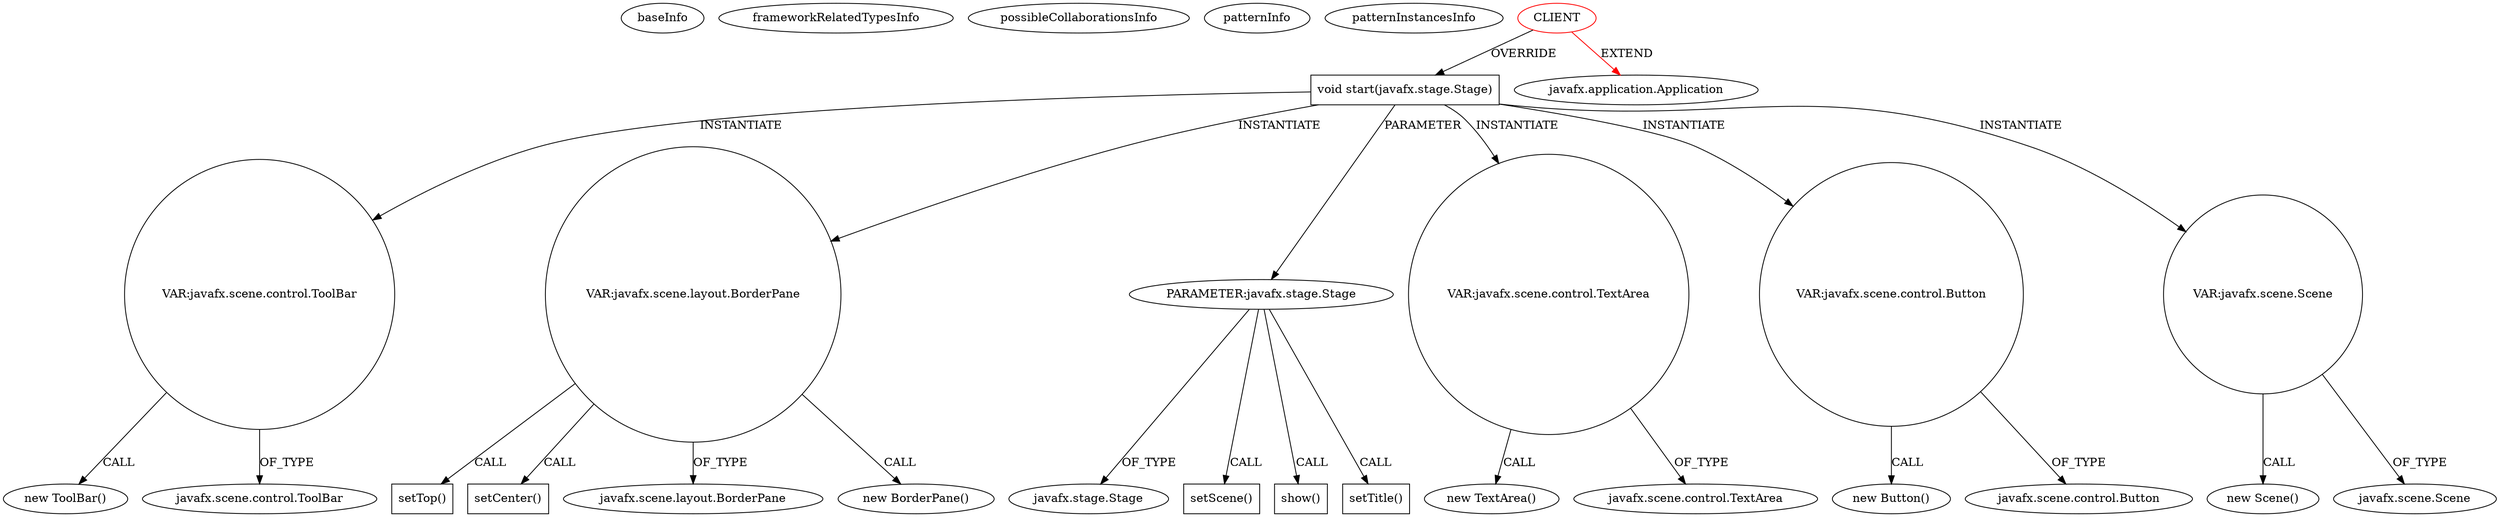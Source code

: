 digraph {
baseInfo[graphId=3659,category="pattern",isAnonymous=false,possibleRelation=false]
frameworkRelatedTypesInfo[0="javafx.application.Application"]
possibleCollaborationsInfo[]
patternInfo[frequency=2.0,patternRootClient=0]
patternInstancesInfo[0="guigarage-mastering-javafx-controls~/guigarage-mastering-javafx-controls/mastering-javafx-controls-master/src/main/java/com/guigarage/chapter2/UnifiedStageDemo.java~UnifiedStageDemo~2848",1="guigarage-mastering-javafx-controls~/guigarage-mastering-javafx-controls/mastering-javafx-controls-master/src/main/java/com/guigarage/chapter5/SeperatorInToolbarDemo.java~SeperatorInToolbarDemo~2872"]
8[label="new ToolBar()",vertexType="CONSTRUCTOR_CALL",isFrameworkType=false]
9[label="VAR:javafx.scene.control.ToolBar",vertexType="VARIABLE_EXPRESION",isFrameworkType=false,shape=circle]
10[label="javafx.scene.control.ToolBar",vertexType="FRAMEWORK_CLASS_TYPE",isFrameworkType=false]
2[label="void start(javafx.stage.Stage)",vertexType="OVERRIDING_METHOD_DECLARATION",isFrameworkType=false,shape=box]
12[label="VAR:javafx.scene.layout.BorderPane",vertexType="VARIABLE_EXPRESION",isFrameworkType=false,shape=circle]
0[label="CLIENT",vertexType="ROOT_CLIENT_CLASS_DECLARATION",isFrameworkType=false,color=red]
3[label="PARAMETER:javafx.stage.Stage",vertexType="PARAMETER_DECLARATION",isFrameworkType=false]
15[label="setTop()",vertexType="INSIDE_CALL",isFrameworkType=false,shape=box]
17[label="setCenter()",vertexType="INSIDE_CALL",isFrameworkType=false,shape=box]
13[label="javafx.scene.layout.BorderPane",vertexType="FRAMEWORK_CLASS_TYPE",isFrameworkType=false]
19[label="VAR:javafx.scene.control.TextArea",vertexType="VARIABLE_EXPRESION",isFrameworkType=false,shape=circle]
11[label="new BorderPane()",vertexType="CONSTRUCTOR_CALL",isFrameworkType=false]
18[label="new TextArea()",vertexType="CONSTRUCTOR_CALL",isFrameworkType=false]
6[label="VAR:javafx.scene.control.Button",vertexType="VARIABLE_EXPRESION",isFrameworkType=false,shape=circle]
4[label="javafx.stage.Stage",vertexType="FRAMEWORK_CLASS_TYPE",isFrameworkType=false]
5[label="new Button()",vertexType="CONSTRUCTOR_CALL",isFrameworkType=false]
27[label="setScene()",vertexType="INSIDE_CALL",isFrameworkType=false,shape=box]
33[label="show()",vertexType="INSIDE_CALL",isFrameworkType=false,shape=box]
7[label="javafx.scene.control.Button",vertexType="FRAMEWORK_CLASS_TYPE",isFrameworkType=false]
1[label="javafx.application.Application",vertexType="FRAMEWORK_CLASS_TYPE",isFrameworkType=false]
31[label="setTitle()",vertexType="INSIDE_CALL",isFrameworkType=false,shape=box]
22[label="VAR:javafx.scene.Scene",vertexType="VARIABLE_EXPRESION",isFrameworkType=false,shape=circle]
21[label="new Scene()",vertexType="CONSTRUCTOR_CALL",isFrameworkType=false]
23[label="javafx.scene.Scene",vertexType="FRAMEWORK_CLASS_TYPE",isFrameworkType=false]
20[label="javafx.scene.control.TextArea",vertexType="FRAMEWORK_CLASS_TYPE",isFrameworkType=false]
3->33[label="CALL"]
9->8[label="CALL"]
19->18[label="CALL"]
22->21[label="CALL"]
12->15[label="CALL"]
2->12[label="INSTANTIATE"]
6->7[label="OF_TYPE"]
2->22[label="INSTANTIATE"]
2->3[label="PARAMETER"]
0->1[label="EXTEND",color=red]
9->10[label="OF_TYPE"]
0->2[label="OVERRIDE"]
3->31[label="CALL"]
12->17[label="CALL"]
2->9[label="INSTANTIATE"]
2->19[label="INSTANTIATE"]
19->20[label="OF_TYPE"]
6->5[label="CALL"]
12->11[label="CALL"]
3->4[label="OF_TYPE"]
12->13[label="OF_TYPE"]
2->6[label="INSTANTIATE"]
3->27[label="CALL"]
22->23[label="OF_TYPE"]
}
